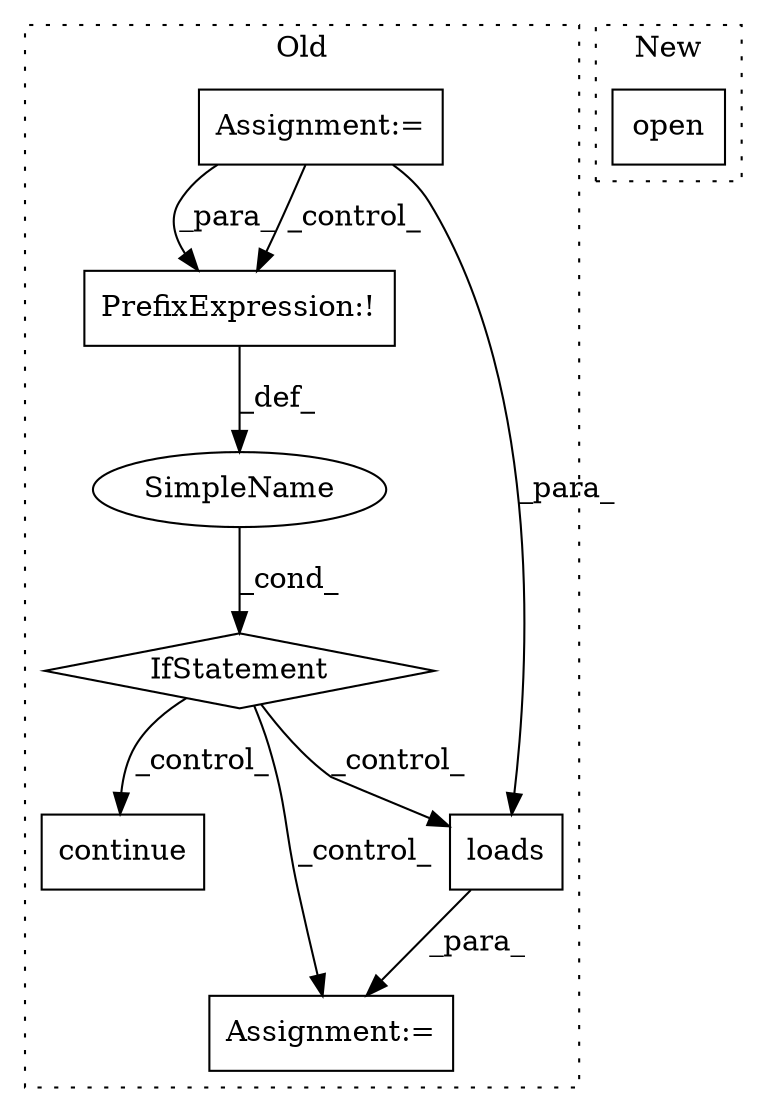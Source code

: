 digraph G {
subgraph cluster0 {
1 [label="continue" a="18" s="8062" l="9" shape="box"];
3 [label="IfStatement" a="25" s="8016,8050" l="4,2" shape="diamond"];
4 [label="SimpleName" a="42" s="" l="" shape="ellipse"];
5 [label="Assignment:=" a="7" s="8093" l="1" shape="box"];
6 [label="Assignment:=" a="7" s="7885,7981" l="73,2" shape="box"];
7 [label="PrefixExpression:!" a="38" s="8045" l="1" shape="box"];
8 [label="loads" a="32" s="8099,8109" l="6,1" shape="box"];
label = "Old";
style="dotted";
}
subgraph cluster1 {
2 [label="open" a="32" s="8205,8228" l="5,1" shape="box"];
label = "New";
style="dotted";
}
3 -> 8 [label="_control_"];
3 -> 5 [label="_control_"];
3 -> 1 [label="_control_"];
4 -> 3 [label="_cond_"];
6 -> 7 [label="_para_"];
6 -> 8 [label="_para_"];
6 -> 7 [label="_control_"];
7 -> 4 [label="_def_"];
8 -> 5 [label="_para_"];
}